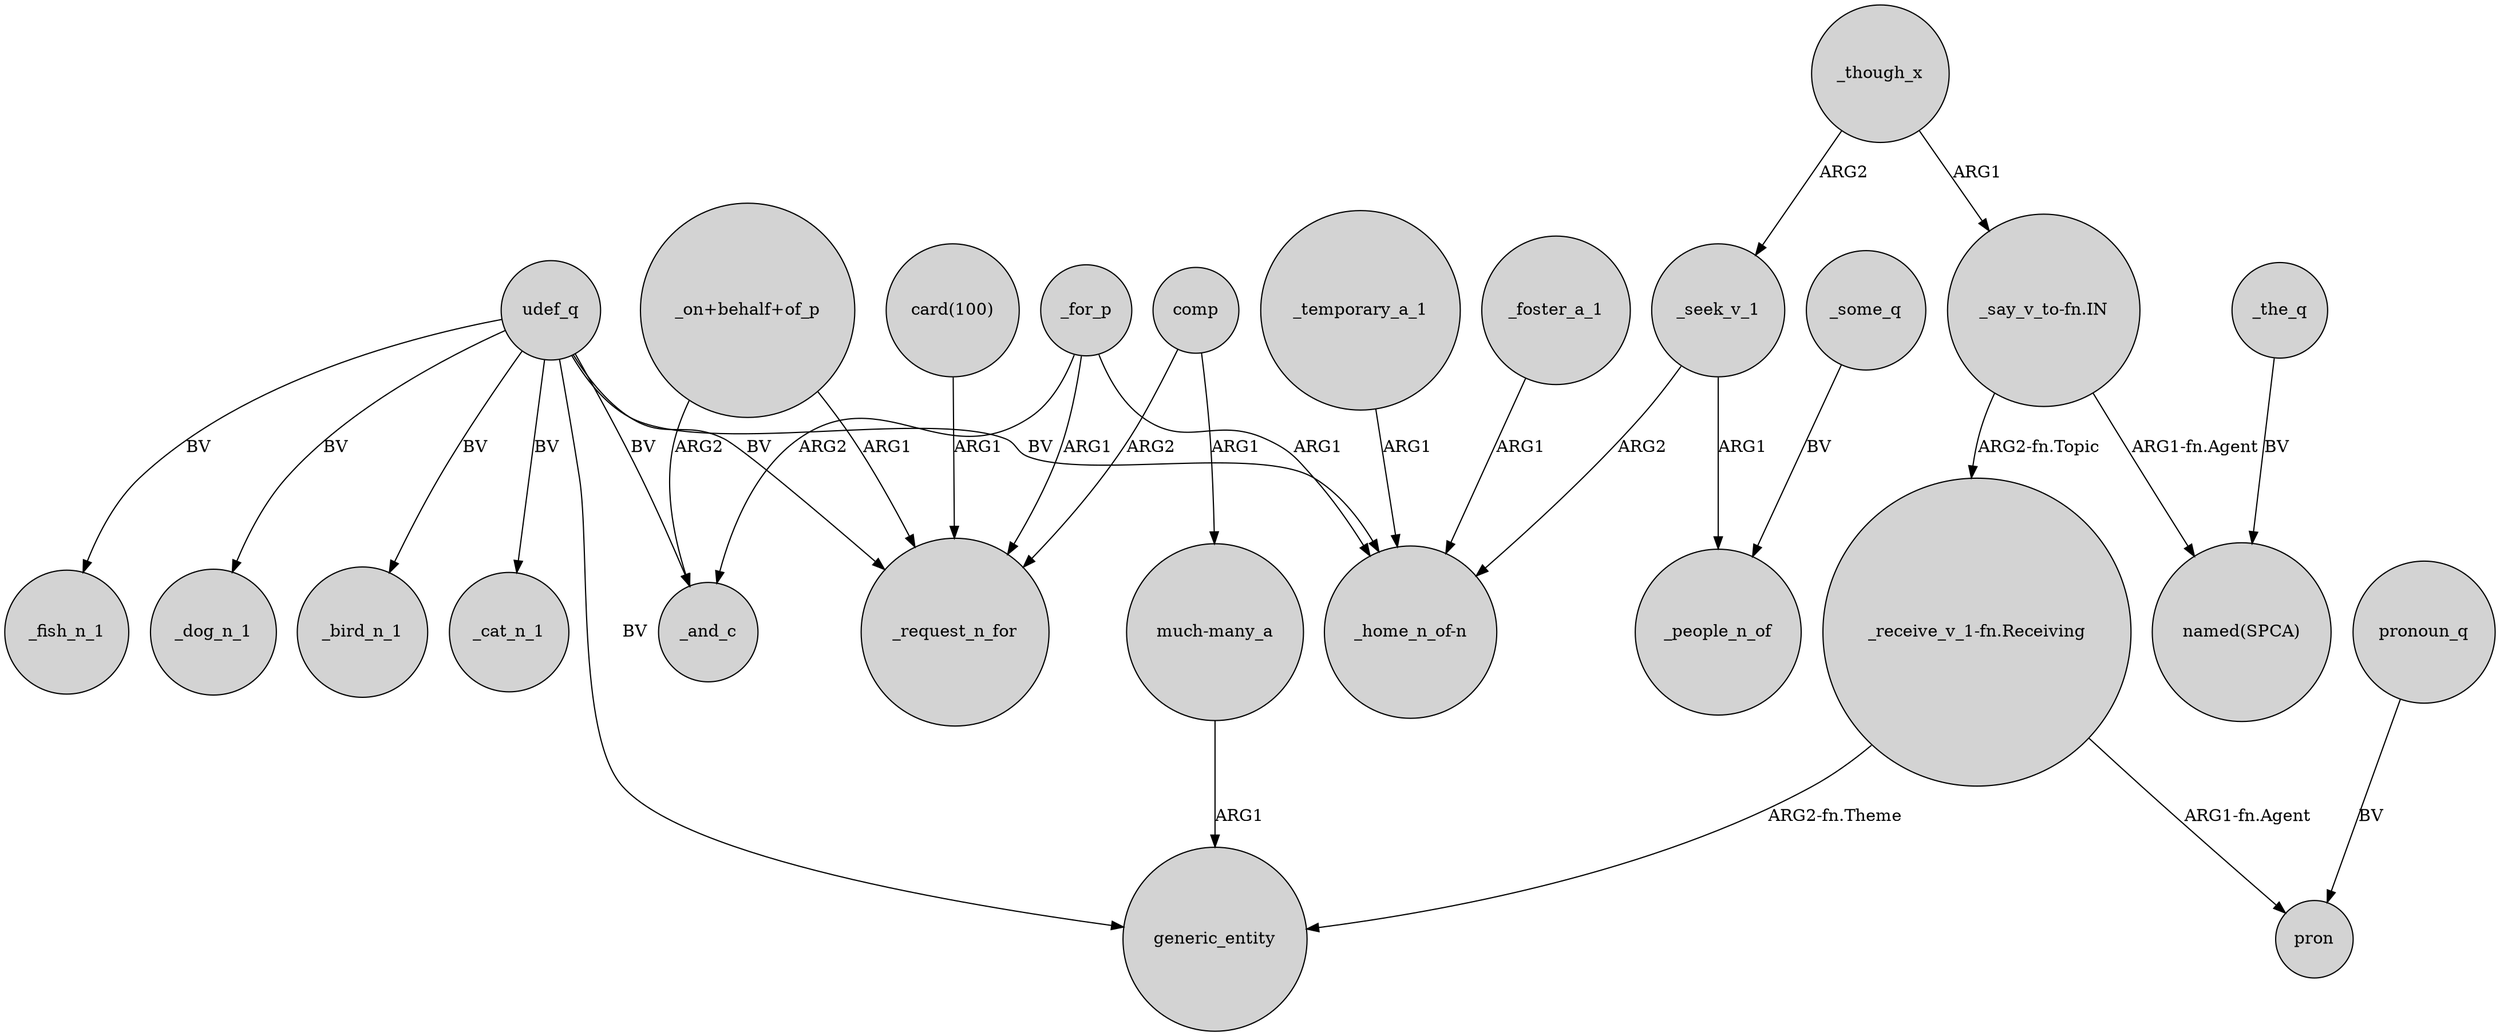 digraph {
	node [shape=circle style=filled]
	"_say_v_to-fn.IN" -> "_receive_v_1-fn.Receiving" [label="ARG2-fn.Topic"]
	_though_x -> _seek_v_1 [label=ARG2]
	"_on+behalf+of_p" -> _request_n_for [label=ARG1]
	udef_q -> generic_entity [label=BV]
	_for_p -> "_home_n_of-n" [label=ARG1]
	"much-many_a" -> generic_entity [label=ARG1]
	udef_q -> _fish_n_1 [label=BV]
	_seek_v_1 -> _people_n_of [label=ARG1]
	comp -> _request_n_for [label=ARG2]
	udef_q -> "_home_n_of-n" [label=BV]
	udef_q -> _dog_n_1 [label=BV]
	_for_p -> _and_c [label=ARG2]
	"_on+behalf+of_p" -> _and_c [label=ARG2]
	_foster_a_1 -> "_home_n_of-n" [label=ARG1]
	"_say_v_to-fn.IN" -> "named(SPCA)" [label="ARG1-fn.Agent"]
	udef_q -> _request_n_for [label=BV]
	_temporary_a_1 -> "_home_n_of-n" [label=ARG1]
	"_receive_v_1-fn.Receiving" -> pron [label="ARG1-fn.Agent"]
	pronoun_q -> pron [label=BV]
	_the_q -> "named(SPCA)" [label=BV]
	comp -> "much-many_a" [label=ARG1]
	_though_x -> "_say_v_to-fn.IN" [label=ARG1]
	udef_q -> _bird_n_1 [label=BV]
	_some_q -> _people_n_of [label=BV]
	udef_q -> _cat_n_1 [label=BV]
	_seek_v_1 -> "_home_n_of-n" [label=ARG2]
	"card(100)" -> _request_n_for [label=ARG1]
	_for_p -> _request_n_for [label=ARG1]
	"_receive_v_1-fn.Receiving" -> generic_entity [label="ARG2-fn.Theme"]
	udef_q -> _and_c [label=BV]
}
